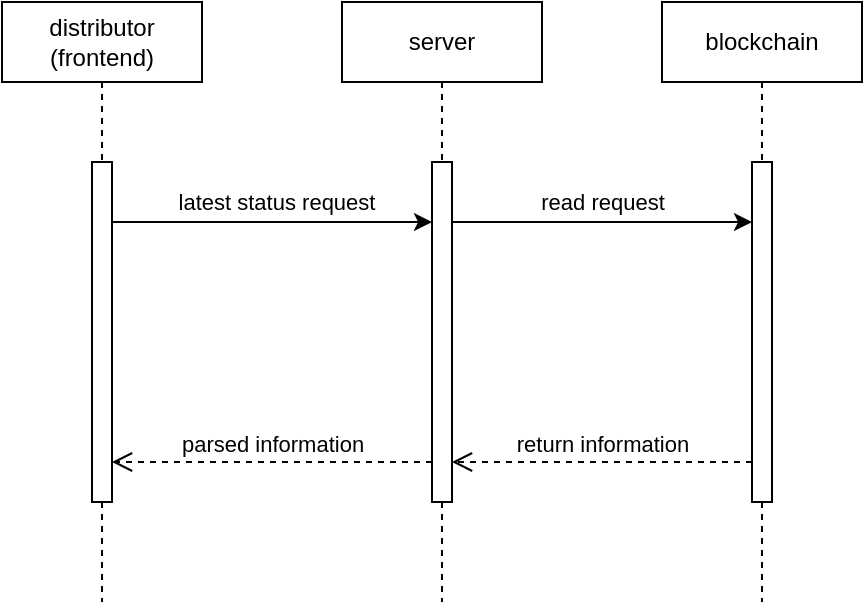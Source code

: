 <mxfile version="22.1.21" type="device">
  <diagram name="Page-1" id="2YBvvXClWsGukQMizWep">
    <mxGraphModel dx="744" dy="399" grid="1" gridSize="10" guides="1" tooltips="1" connect="1" arrows="1" fold="1" page="1" pageScale="1" pageWidth="850" pageHeight="1100" math="0" shadow="0">
      <root>
        <mxCell id="0" />
        <mxCell id="1" parent="0" />
        <mxCell id="aM9ryv3xv72pqoxQDRHE-5" value="distributor (frontend)" style="shape=umlLifeline;perimeter=lifelinePerimeter;whiteSpace=wrap;html=1;container=0;dropTarget=0;collapsible=0;recursiveResize=0;outlineConnect=0;portConstraint=eastwest;newEdgeStyle={&quot;edgeStyle&quot;:&quot;elbowEdgeStyle&quot;,&quot;elbow&quot;:&quot;vertical&quot;,&quot;curved&quot;:0,&quot;rounded&quot;:0};" parent="1" vertex="1">
          <mxGeometry x="170" y="40" width="100" height="300" as="geometry" />
        </mxCell>
        <mxCell id="aM9ryv3xv72pqoxQDRHE-6" value="" style="html=1;points=[];perimeter=orthogonalPerimeter;outlineConnect=0;targetShapes=umlLifeline;portConstraint=eastwest;newEdgeStyle={&quot;edgeStyle&quot;:&quot;elbowEdgeStyle&quot;,&quot;elbow&quot;:&quot;vertical&quot;,&quot;curved&quot;:0,&quot;rounded&quot;:0};" parent="aM9ryv3xv72pqoxQDRHE-5" vertex="1">
          <mxGeometry x="45" y="80" width="10" height="170" as="geometry" />
        </mxCell>
        <mxCell id="EyiGyx5sTus0gzihgp87-4" value="server" style="shape=umlLifeline;perimeter=lifelinePerimeter;whiteSpace=wrap;html=1;container=0;dropTarget=0;collapsible=0;recursiveResize=0;outlineConnect=0;portConstraint=eastwest;newEdgeStyle={&quot;edgeStyle&quot;:&quot;elbowEdgeStyle&quot;,&quot;elbow&quot;:&quot;vertical&quot;,&quot;curved&quot;:0,&quot;rounded&quot;:0};" vertex="1" parent="1">
          <mxGeometry x="340" y="40" width="100" height="300" as="geometry" />
        </mxCell>
        <mxCell id="EyiGyx5sTus0gzihgp87-5" value="" style="html=1;points=[];perimeter=orthogonalPerimeter;outlineConnect=0;targetShapes=umlLifeline;portConstraint=eastwest;newEdgeStyle={&quot;edgeStyle&quot;:&quot;elbowEdgeStyle&quot;,&quot;elbow&quot;:&quot;vertical&quot;,&quot;curved&quot;:0,&quot;rounded&quot;:0};" vertex="1" parent="EyiGyx5sTus0gzihgp87-4">
          <mxGeometry x="45" y="80" width="10" height="170" as="geometry" />
        </mxCell>
        <mxCell id="EyiGyx5sTus0gzihgp87-7" value="" style="endArrow=classic;html=1;rounded=0;" edge="1" parent="1" source="aM9ryv3xv72pqoxQDRHE-6" target="EyiGyx5sTus0gzihgp87-5">
          <mxGeometry width="50" height="50" relative="1" as="geometry">
            <mxPoint x="160" y="210" as="sourcePoint" />
            <mxPoint x="210" y="160" as="targetPoint" />
            <Array as="points">
              <mxPoint x="320" y="150" />
            </Array>
          </mxGeometry>
        </mxCell>
        <mxCell id="EyiGyx5sTus0gzihgp87-12" value="latest status request" style="edgeLabel;html=1;align=center;verticalAlign=middle;resizable=0;points=[];" vertex="1" connectable="0" parent="EyiGyx5sTus0gzihgp87-7">
          <mxGeometry x="0.319" y="-1" relative="1" as="geometry">
            <mxPoint x="-24" y="-11" as="offset" />
          </mxGeometry>
        </mxCell>
        <mxCell id="EyiGyx5sTus0gzihgp87-17" value="blockchain" style="shape=umlLifeline;perimeter=lifelinePerimeter;whiteSpace=wrap;html=1;container=0;dropTarget=0;collapsible=0;recursiveResize=0;outlineConnect=0;portConstraint=eastwest;newEdgeStyle={&quot;edgeStyle&quot;:&quot;elbowEdgeStyle&quot;,&quot;elbow&quot;:&quot;vertical&quot;,&quot;curved&quot;:0,&quot;rounded&quot;:0};" vertex="1" parent="1">
          <mxGeometry x="500" y="40" width="100" height="300" as="geometry" />
        </mxCell>
        <mxCell id="EyiGyx5sTus0gzihgp87-18" value="" style="html=1;points=[];perimeter=orthogonalPerimeter;outlineConnect=0;targetShapes=umlLifeline;portConstraint=eastwest;newEdgeStyle={&quot;edgeStyle&quot;:&quot;elbowEdgeStyle&quot;,&quot;elbow&quot;:&quot;vertical&quot;,&quot;curved&quot;:0,&quot;rounded&quot;:0};" vertex="1" parent="EyiGyx5sTus0gzihgp87-17">
          <mxGeometry x="45" y="80" width="10" height="170" as="geometry" />
        </mxCell>
        <mxCell id="EyiGyx5sTus0gzihgp87-19" value="" style="endArrow=classic;html=1;rounded=0;" edge="1" parent="1" source="EyiGyx5sTus0gzihgp87-5" target="EyiGyx5sTus0gzihgp87-18">
          <mxGeometry width="50" height="50" relative="1" as="geometry">
            <mxPoint x="390" y="150" as="sourcePoint" />
            <mxPoint x="550" y="150" as="targetPoint" />
            <Array as="points">
              <mxPoint x="485" y="150" />
            </Array>
          </mxGeometry>
        </mxCell>
        <mxCell id="EyiGyx5sTus0gzihgp87-20" value="read request " style="edgeLabel;html=1;align=center;verticalAlign=middle;resizable=0;points=[];" vertex="1" connectable="0" parent="EyiGyx5sTus0gzihgp87-19">
          <mxGeometry x="0.319" y="-1" relative="1" as="geometry">
            <mxPoint x="-24" y="-11" as="offset" />
          </mxGeometry>
        </mxCell>
        <mxCell id="EyiGyx5sTus0gzihgp87-21" value="return information" style="html=1;verticalAlign=bottom;endArrow=open;dashed=1;endSize=8;edgeStyle=elbowEdgeStyle;elbow=vertical;curved=0;rounded=0;" edge="1" parent="1" source="EyiGyx5sTus0gzihgp87-18" target="EyiGyx5sTus0gzihgp87-5">
          <mxGeometry relative="1" as="geometry">
            <mxPoint x="390" y="270" as="targetPoint" />
            <Array as="points">
              <mxPoint x="510" y="270" />
              <mxPoint x="490" y="270" />
              <mxPoint x="510" y="280" />
            </Array>
            <mxPoint x="550" y="270" as="sourcePoint" />
          </mxGeometry>
        </mxCell>
        <mxCell id="EyiGyx5sTus0gzihgp87-22" value="parsed information" style="html=1;verticalAlign=bottom;endArrow=open;dashed=1;endSize=8;edgeStyle=elbowEdgeStyle;elbow=vertical;curved=0;rounded=0;" edge="1" parent="1" source="EyiGyx5sTus0gzihgp87-5" target="aM9ryv3xv72pqoxQDRHE-6">
          <mxGeometry relative="1" as="geometry">
            <mxPoint x="230" y="270" as="targetPoint" />
            <Array as="points">
              <mxPoint x="345" y="270" />
              <mxPoint x="325" y="270" />
              <mxPoint x="345" y="280" />
            </Array>
            <mxPoint x="380" y="270" as="sourcePoint" />
          </mxGeometry>
        </mxCell>
      </root>
    </mxGraphModel>
  </diagram>
</mxfile>

